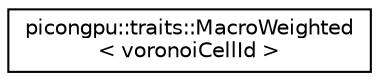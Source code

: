 digraph "Graphical Class Hierarchy"
{
 // LATEX_PDF_SIZE
  edge [fontname="Helvetica",fontsize="10",labelfontname="Helvetica",labelfontsize="10"];
  node [fontname="Helvetica",fontsize="10",shape=record];
  rankdir="LR";
  Node0 [label="picongpu::traits::MacroWeighted\l\< voronoiCellId \>",height=0.2,width=0.4,color="black", fillcolor="white", style="filled",URL="$structpicongpu_1_1traits_1_1_macro_weighted_3_01voronoi_cell_id_01_4.html",tooltip=" "];
}
